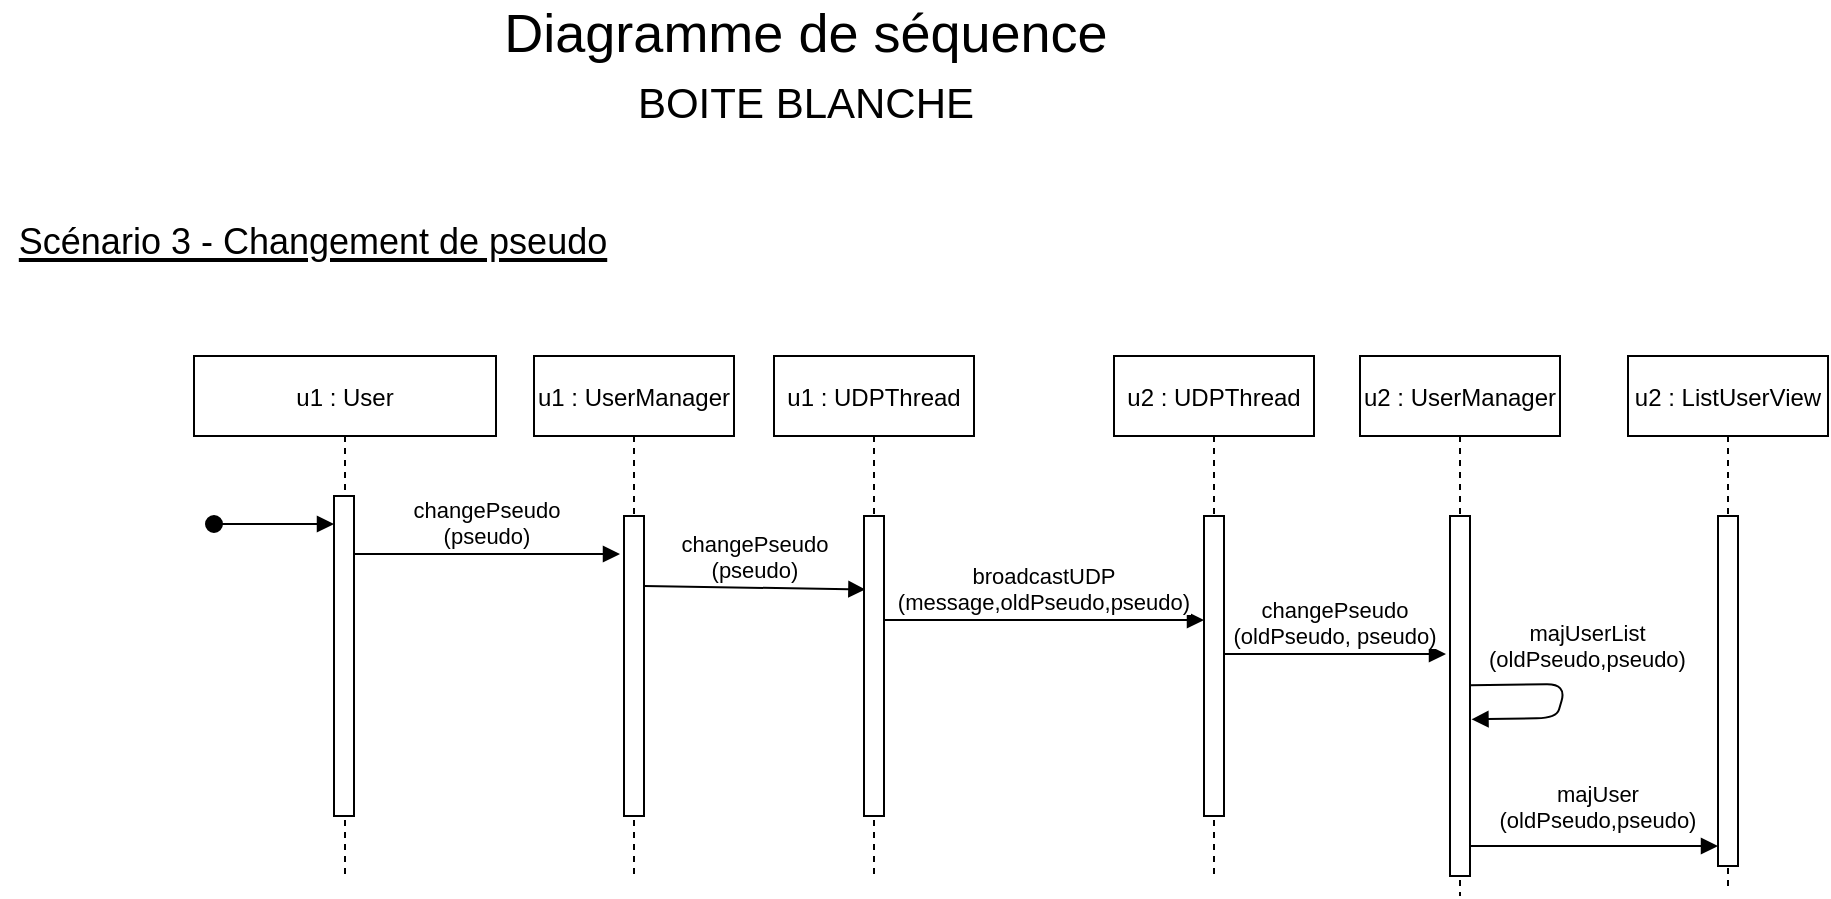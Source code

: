 <mxfile version="20.5.3"><diagram id="mNueDgiLQKsG3cp8U_PE" name="Page-1"><mxGraphModel dx="944" dy="488" grid="0" gridSize="10" guides="1" tooltips="1" connect="1" arrows="1" fold="1" page="1" pageScale="1" pageWidth="827" pageHeight="1169" math="0" shadow="0"><root><mxCell id="0"/><mxCell id="1" parent="0"/><mxCell id="nu2ikRBTAP1x6XAP6f0a-2" value="u1 : User" style="shape=umlLifeline;perimeter=lifelinePerimeter;container=1;collapsible=0;recursiveResize=0;rounded=0;shadow=0;strokeWidth=1;" parent="1" vertex="1"><mxGeometry x="119" y="220" width="151" height="260" as="geometry"/></mxCell><mxCell id="nu2ikRBTAP1x6XAP6f0a-3" value="" style="points=[];perimeter=orthogonalPerimeter;rounded=0;shadow=0;strokeWidth=1;" parent="nu2ikRBTAP1x6XAP6f0a-2" vertex="1"><mxGeometry x="70" y="70" width="10" height="160" as="geometry"/></mxCell><mxCell id="nu2ikRBTAP1x6XAP6f0a-4" value="" style="verticalAlign=bottom;startArrow=oval;endArrow=block;startSize=8;shadow=0;strokeWidth=1;" parent="nu2ikRBTAP1x6XAP6f0a-2" edge="1"><mxGeometry relative="1" as="geometry"><mxPoint x="10" y="84" as="sourcePoint"/><mxPoint x="70" y="84" as="targetPoint"/></mxGeometry></mxCell><mxCell id="nu2ikRBTAP1x6XAP6f0a-6" value="u1 : UserManager" style="shape=umlLifeline;perimeter=lifelinePerimeter;container=1;collapsible=0;recursiveResize=0;rounded=0;shadow=0;strokeWidth=1;" parent="1" vertex="1"><mxGeometry x="289" y="220" width="100" height="260" as="geometry"/></mxCell><mxCell id="nu2ikRBTAP1x6XAP6f0a-7" value="" style="points=[];perimeter=orthogonalPerimeter;rounded=0;shadow=0;strokeWidth=1;" parent="nu2ikRBTAP1x6XAP6f0a-6" vertex="1"><mxGeometry x="45" y="80" width="10" height="150" as="geometry"/></mxCell><mxCell id="hg8O8fSu7i2Ej1kDiPqF-3" value="changePseudo&#xA;(pseudo)" style="verticalAlign=bottom;endArrow=block;shadow=0;strokeWidth=1;entryX=0.07;entryY=0.245;entryDx=0;entryDy=0;entryPerimeter=0;" parent="nu2ikRBTAP1x6XAP6f0a-6" target="hg8O8fSu7i2Ej1kDiPqF-2" edge="1"><mxGeometry relative="1" as="geometry"><mxPoint x="55.0" y="115" as="sourcePoint"/><mxPoint x="188" y="115" as="targetPoint"/></mxGeometry></mxCell><mxCell id="nu2ikRBTAP1x6XAP6f0a-8" value="changePseudo&#xA;(pseudo)" style="verticalAlign=bottom;endArrow=block;shadow=0;strokeWidth=1;" parent="1" edge="1"><mxGeometry relative="1" as="geometry"><mxPoint x="199" y="319" as="sourcePoint"/><mxPoint x="332" y="319" as="targetPoint"/></mxGeometry></mxCell><mxCell id="nu2ikRBTAP1x6XAP6f0a-10" value="u2 : UDPThread" style="shape=umlLifeline;perimeter=lifelinePerimeter;container=1;collapsible=0;recursiveResize=0;rounded=0;shadow=0;strokeWidth=1;" parent="1" vertex="1"><mxGeometry x="579" y="220" width="100" height="260" as="geometry"/></mxCell><mxCell id="nu2ikRBTAP1x6XAP6f0a-11" value="" style="points=[];perimeter=orthogonalPerimeter;rounded=0;shadow=0;strokeWidth=1;" parent="nu2ikRBTAP1x6XAP6f0a-10" vertex="1"><mxGeometry x="45" y="80" width="10" height="150" as="geometry"/></mxCell><mxCell id="nu2ikRBTAP1x6XAP6f0a-12" value="&lt;div style=&quot;font-size: 27px;&quot;&gt;&lt;font style=&quot;font-size: 27px;&quot;&gt;&lt;span style=&quot;&quot;&gt;Diagramme de séquence&lt;/span&gt; &lt;br&gt;&lt;/font&gt;&lt;/div&gt;&lt;div style=&quot;font-size: 27px;&quot;&gt;&lt;font style=&quot;font-size: 21px;&quot;&gt;BOITE BLANCHE&lt;br&gt;&lt;/font&gt;&lt;/div&gt;" style="text;html=1;strokeColor=none;fillColor=none;align=center;verticalAlign=middle;whiteSpace=wrap;rounded=0;" parent="1" vertex="1"><mxGeometry x="195" y="60" width="460" height="30" as="geometry"/></mxCell><mxCell id="nu2ikRBTAP1x6XAP6f0a-13" value="&lt;u&gt;&lt;font style=&quot;font-size: 18px;&quot;&gt;Scénario 3 - Changement de pseudo&lt;br&gt;&lt;/font&gt;&lt;/u&gt;" style="text;html=1;align=center;verticalAlign=middle;resizable=0;points=[];autosize=1;strokeColor=none;fillColor=none;fontSize=21;" parent="1" vertex="1"><mxGeometry x="22" y="142" width="312" height="37" as="geometry"/></mxCell><mxCell id="hg8O8fSu7i2Ej1kDiPqF-1" value="u1 : UDPThread" style="shape=umlLifeline;perimeter=lifelinePerimeter;container=1;collapsible=0;recursiveResize=0;rounded=0;shadow=0;strokeWidth=1;" parent="1" vertex="1"><mxGeometry x="409" y="220" width="100" height="260" as="geometry"/></mxCell><mxCell id="hg8O8fSu7i2Ej1kDiPqF-2" value="" style="points=[];perimeter=orthogonalPerimeter;rounded=0;shadow=0;strokeWidth=1;" parent="hg8O8fSu7i2Ej1kDiPqF-1" vertex="1"><mxGeometry x="45" y="80" width="10" height="150" as="geometry"/></mxCell><mxCell id="nu2ikRBTAP1x6XAP6f0a-18" value="broadcastUDP&#xA;(message,oldPseudo,pseudo)" style="verticalAlign=bottom;endArrow=block;shadow=0;strokeWidth=1;" parent="hg8O8fSu7i2Ej1kDiPqF-1" edge="1" target="nu2ikRBTAP1x6XAP6f0a-11"><mxGeometry relative="1" as="geometry"><mxPoint x="55" y="132" as="sourcePoint"/><mxPoint x="175" y="132" as="targetPoint"/></mxGeometry></mxCell><mxCell id="hg8O8fSu7i2Ej1kDiPqF-4" value="u2 : UserManager" style="shape=umlLifeline;perimeter=lifelinePerimeter;container=1;collapsible=0;recursiveResize=0;rounded=0;shadow=0;strokeWidth=1;" parent="1" vertex="1"><mxGeometry x="702" y="220" width="100" height="270" as="geometry"/></mxCell><mxCell id="hg8O8fSu7i2Ej1kDiPqF-5" value="" style="points=[];perimeter=orthogonalPerimeter;rounded=0;shadow=0;strokeWidth=1;" parent="hg8O8fSu7i2Ej1kDiPqF-4" vertex="1"><mxGeometry x="45" y="80" width="10" height="180" as="geometry"/></mxCell><mxCell id="hg8O8fSu7i2Ej1kDiPqF-6" value="changePseudo&#xA;(oldPseudo, pseudo)" style="verticalAlign=bottom;endArrow=block;shadow=0;strokeWidth=1;" parent="hg8O8fSu7i2Ej1kDiPqF-4" edge="1"><mxGeometry relative="1" as="geometry"><mxPoint x="-68.0" y="149" as="sourcePoint"/><mxPoint x="43" y="149" as="targetPoint"/><Array as="points"><mxPoint x="-38" y="149"/></Array></mxGeometry></mxCell><mxCell id="hg8O8fSu7i2Ej1kDiPqF-7" value="majUserList&#xA;(oldPseudo,pseudo) " style="verticalAlign=bottom;endArrow=block;shadow=0;strokeWidth=1;exitX=0.974;exitY=0.547;exitDx=0;exitDy=0;exitPerimeter=0;entryX=1.048;entryY=0.66;entryDx=0;entryDy=0;entryPerimeter=0;" parent="hg8O8fSu7i2Ej1kDiPqF-4" edge="1"><mxGeometry x="-0.11" y="11" relative="1" as="geometry"><mxPoint x="55" y="164.597" as="sourcePoint"/><mxPoint x="55.74" y="181.66" as="targetPoint"/><Array as="points"><mxPoint x="103.26" y="164"/><mxPoint x="98.26" y="181"/></Array><mxPoint y="-7" as="offset"/></mxGeometry></mxCell><mxCell id="hg8O8fSu7i2Ej1kDiPqF-8" value="u2 : ListUserView" style="shape=umlLifeline;perimeter=lifelinePerimeter;container=1;collapsible=0;recursiveResize=0;rounded=0;shadow=0;strokeWidth=1;" parent="1" vertex="1"><mxGeometry x="836" y="220" width="100" height="266" as="geometry"/></mxCell><mxCell id="hg8O8fSu7i2Ej1kDiPqF-9" value="" style="points=[];perimeter=orthogonalPerimeter;rounded=0;shadow=0;strokeWidth=1;" parent="hg8O8fSu7i2Ej1kDiPqF-8" vertex="1"><mxGeometry x="45" y="80" width="10" height="175" as="geometry"/></mxCell><mxCell id="hg8O8fSu7i2Ej1kDiPqF-13" value="majUser&#xA;(oldPseudo,pseudo)" style="verticalAlign=bottom;endArrow=block;shadow=0;strokeWidth=1;" parent="hg8O8fSu7i2Ej1kDiPqF-8" edge="1"><mxGeometry x="0.032" y="4" relative="1" as="geometry"><mxPoint x="-79" y="245" as="sourcePoint"/><mxPoint x="45" y="245" as="targetPoint"/><Array as="points"><mxPoint x="-49" y="245"/></Array><mxPoint as="offset"/></mxGeometry></mxCell></root></mxGraphModel></diagram></mxfile>